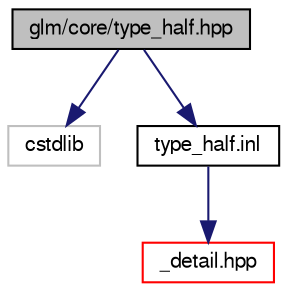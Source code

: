 digraph "glm/core/type_half.hpp"
{
  edge [fontname="FreeSans",fontsize="10",labelfontname="FreeSans",labelfontsize="10"];
  node [fontname="FreeSans",fontsize="10",shape=record];
  Node1 [label="glm/core/type_half.hpp",height=0.2,width=0.4,color="black", fillcolor="grey75", style="filled" fontcolor="black"];
  Node1 -> Node2 [color="midnightblue",fontsize="10",style="solid",fontname="FreeSans"];
  Node2 [label="cstdlib",height=0.2,width=0.4,color="grey75", fillcolor="white", style="filled"];
  Node1 -> Node3 [color="midnightblue",fontsize="10",style="solid",fontname="FreeSans"];
  Node3 [label="type_half.inl",height=0.2,width=0.4,color="black", fillcolor="white", style="filled",URL="$d8/d04/type__half_8inl.html"];
  Node3 -> Node4 [color="midnightblue",fontsize="10",style="solid",fontname="FreeSans"];
  Node4 [label="_detail.hpp",height=0.2,width=0.4,color="red", fillcolor="white", style="filled",URL="$de/d9a/__detail_8hpp.html"];
}
